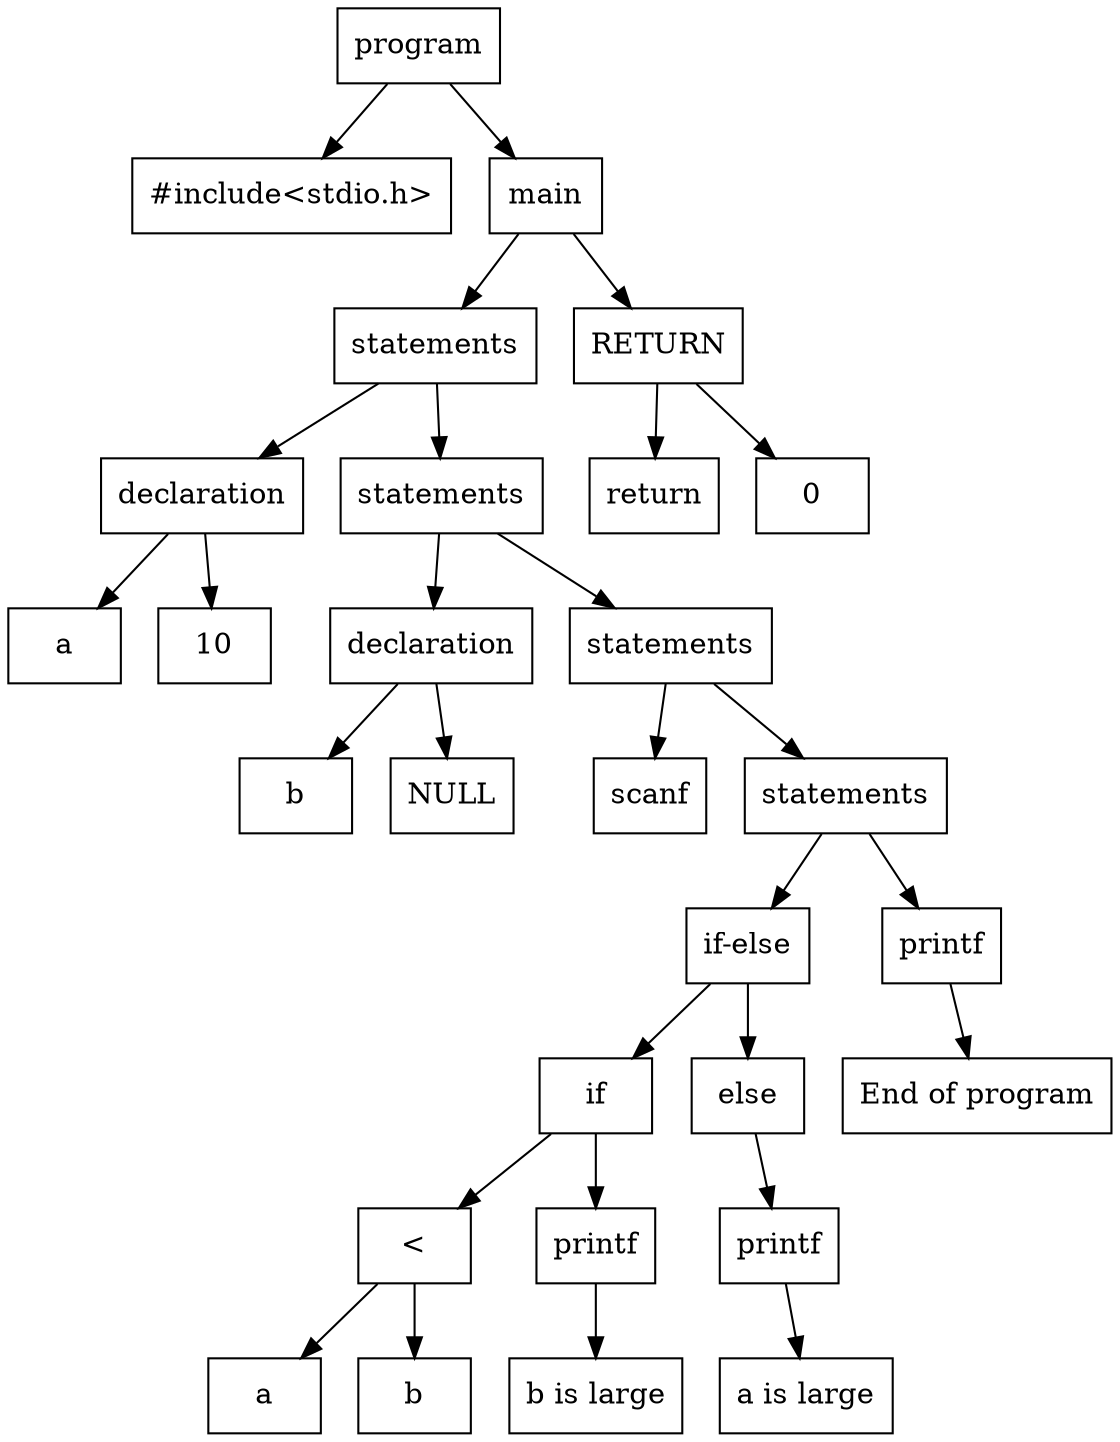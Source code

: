 digraph ParseTree {
  node [shape=box];
  "0x62eefef72030" [label="program"];
  "0x62eefef72030" -> "0x62eefef71570";
  "0x62eefef71570" [label="#include<stdio.h>"];
  "0x62eefef72030" -> "0x62eefef71ff0";
  "0x62eefef71ff0" [label="main"];
  "0x62eefef71ff0" -> "0x62eefef71e30";
  "0x62eefef71e30" [label="statements"];
  "0x62eefef71e30" -> "0x62eefef71750";
  "0x62eefef71750" [label="declaration"];
  "0x62eefef71750" -> "0x62eefef71710";
  "0x62eefef71710" [label="a"];
  "0x62eefef71750" -> "0x62eefef716d0";
  "0x62eefef716d0" [label="10"];
  "0x62eefef71e30" -> "0x62eefef71df0";
  "0x62eefef71df0" [label="statements"];
  "0x62eefef71df0" -> "0x62eefef71870";
  "0x62eefef71870" [label="declaration"];
  "0x62eefef71870" -> "0x62eefef71830";
  "0x62eefef71830" [label="b"];
  "0x62eefef71870" -> "0x62eefef717f0";
  "0x62eefef717f0" [label="NULL"];
  "0x62eefef71df0" -> "0x62eefef71db0";
  "0x62eefef71db0" [label="statements"];
  "0x62eefef71db0" -> "0x62eefef71910";
  "0x62eefef71910" [label="scanf"];
  "0x62eefef71db0" -> "0x62eefef71d70";
  "0x62eefef71d70" [label="statements"];
  "0x62eefef71d70" -> "0x62eefef71cb0";
  "0x62eefef71cb0" [label="if-else"];
  "0x62eefef71cb0" -> "0x62eefef71c70";
  "0x62eefef71c70" [label="if"];
  "0x62eefef71c70" -> "0x62eefef71a30";
  "0x62eefef71a30" [label="<"];
  "0x62eefef71a30" -> "0x62eefef719b0";
  "0x62eefef719b0" [label="a"];
  "0x62eefef71a30" -> "0x62eefef719f0";
  "0x62eefef719f0" [label="b"];
  "0x62eefef71c70" -> "0x62eefef71b10";
  "0x62eefef71b10" [label="printf"];
  "0x62eefef71b10" -> "0x62eefef71ad0";
  "0x62eefef71ad0" [label="b is large"];
  "0x62eefef71cb0" -> "0x62eefef71c30";
  "0x62eefef71c30" [label="else"];
  "0x62eefef71c30" -> "0x62eefef71bf0";
  "0x62eefef71bf0" [label="printf"];
  "0x62eefef71bf0" -> "0x62eefef71bb0";
  "0x62eefef71bb0" [label="a is large"];
  "0x62eefef71d70" -> "0x62eefef71d30";
  "0x62eefef71d30" [label="printf"];
  "0x62eefef71d30" -> "0x62eefef71cf0";
  "0x62eefef71cf0" [label="End of program"];
  "0x62eefef71ff0" -> "0x62eefef71fb0";
  "0x62eefef71fb0" [label="RETURN"];
  "0x62eefef71fb0" -> "0x62eefef71f70";
  "0x62eefef71f70" [label="return"];
  "0x62eefef71fb0" -> "0x62eefef71f30";
  "0x62eefef71f30" [label="0"];
}
